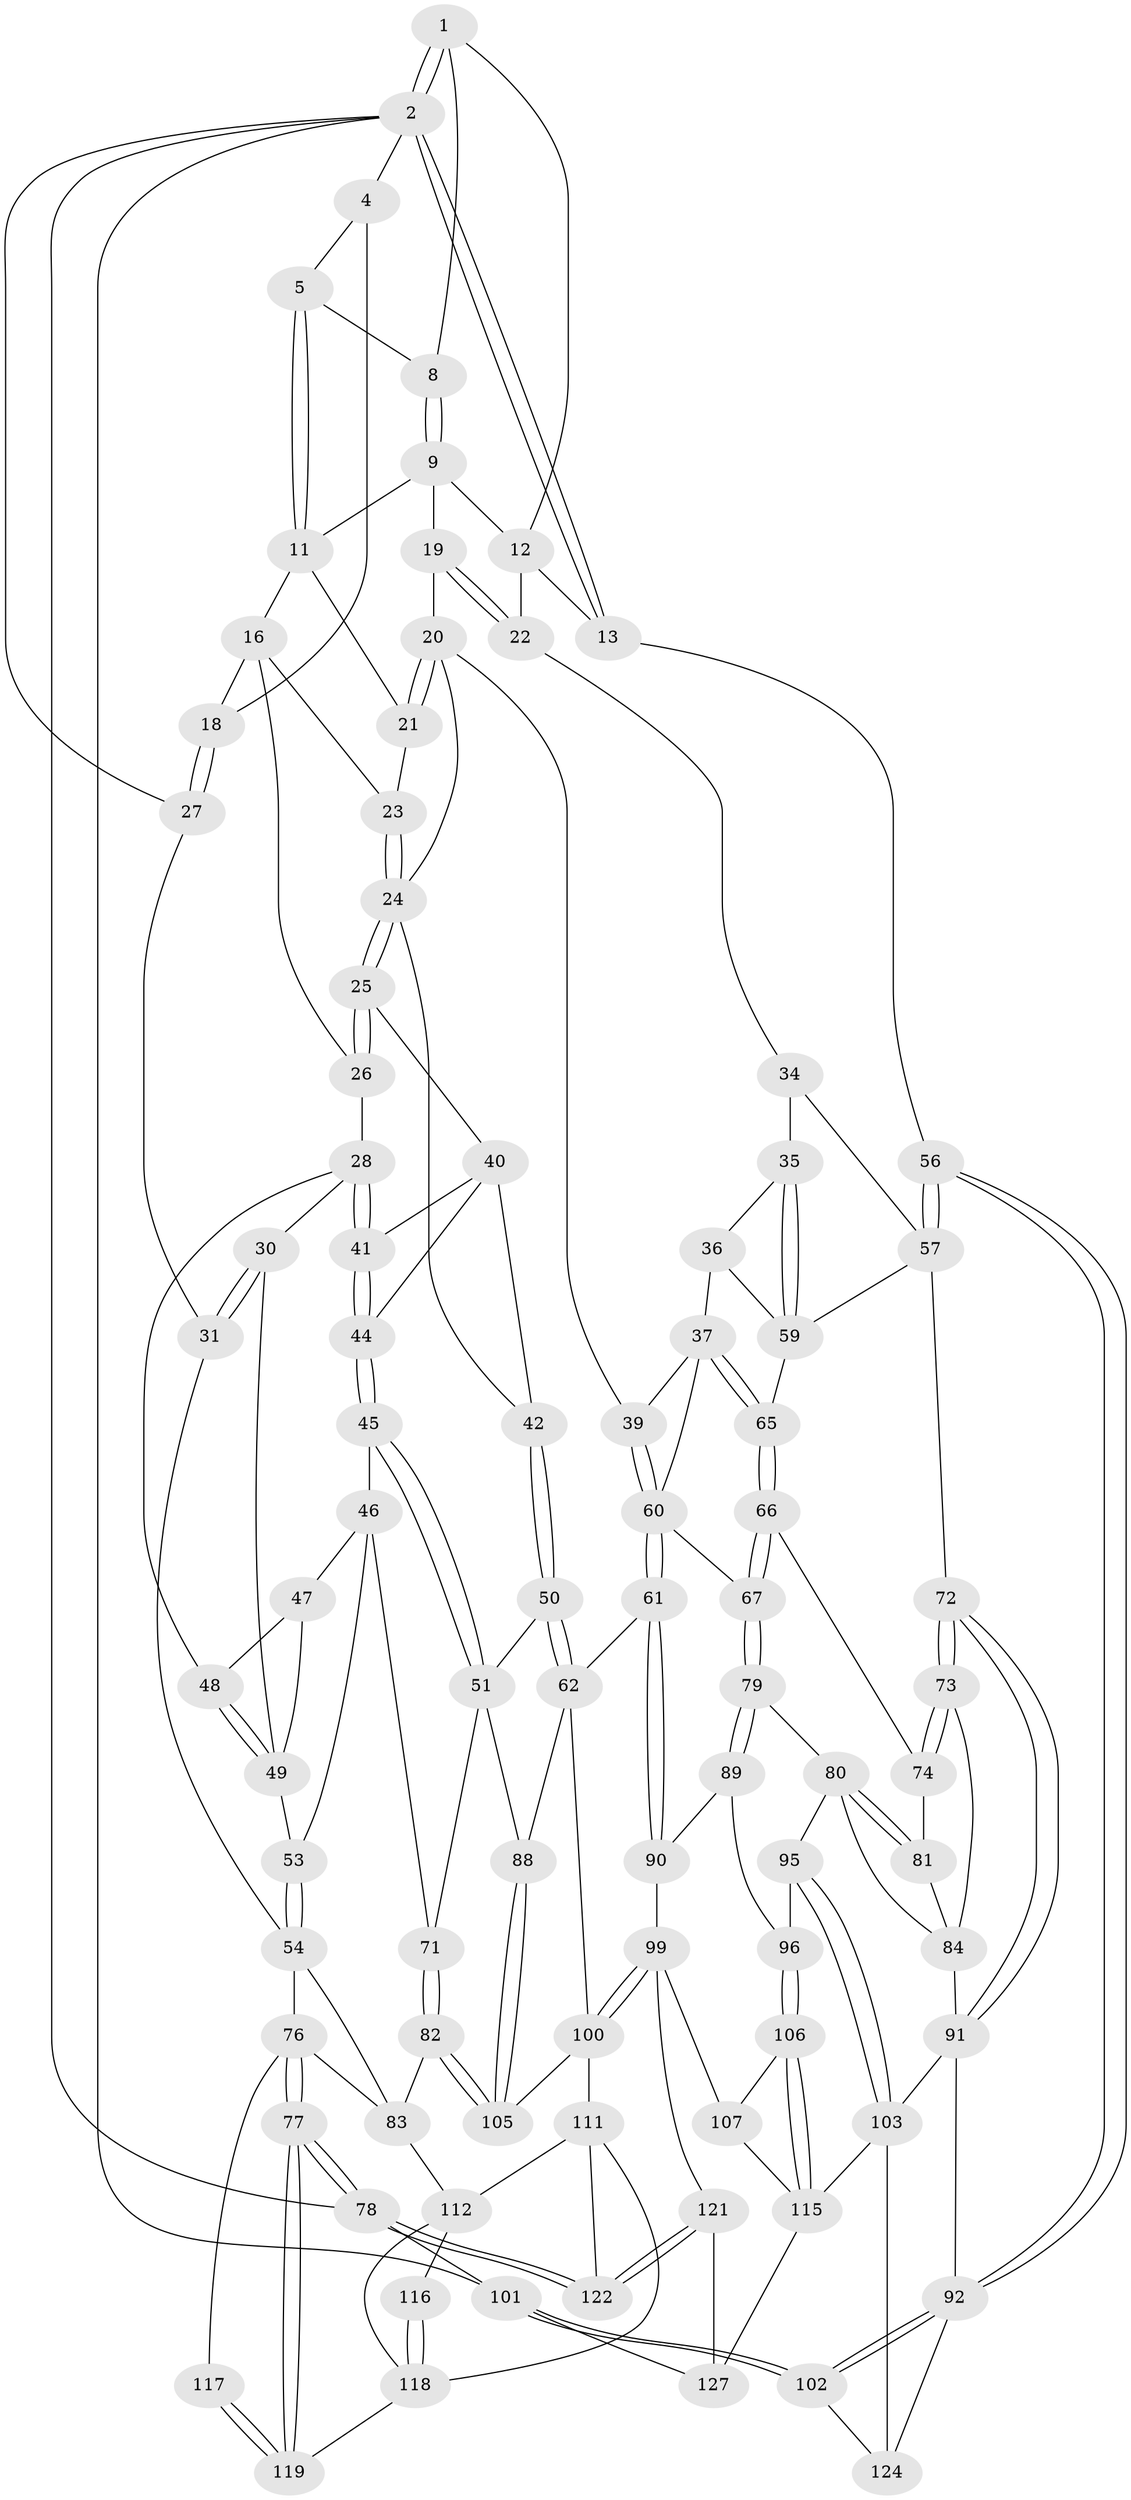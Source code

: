 // original degree distribution, {3: 0.03125, 6: 0.21875, 4: 0.203125, 5: 0.546875}
// Generated by graph-tools (version 1.1) at 2025/11/02/27/25 16:11:59]
// undirected, 89 vertices, 200 edges
graph export_dot {
graph [start="1"]
  node [color=gray90,style=filled];
  1 [pos="+1+0",super="+7"];
  2 [pos="+1+0",super="+3"];
  4 [pos="+0.21002515628998372+0"];
  5 [pos="+0.5367706877192115+0",super="+6"];
  8 [pos="+0.7925074440875874+0"];
  9 [pos="+0.7788781560552595+0.13726470235849433",super="+10"];
  11 [pos="+0.5676751710315362+0.0781797920838819",super="+15"];
  12 [pos="+0.928687423989237+0.10748253412911289",super="+14"];
  13 [pos="+1+0.22958496302494732"];
  16 [pos="+0.3091658291584912+0.16153196981173548",super="+17"];
  18 [pos="+0.2256801796932327+0.10790799039486854"];
  19 [pos="+0.7610957779055504+0.20072543033135357"];
  20 [pos="+0.536184502543814+0.25983305925469885",super="+32"];
  21 [pos="+0.5307049680412764+0.2444804082292763"];
  22 [pos="+0.7883996999309925+0.2814967455174806"];
  23 [pos="+0.3877261961155589+0.2119336394394208"];
  24 [pos="+0.41692375859470726+0.3311365276006007",super="+33"];
  25 [pos="+0.4072507935501306+0.3298700617527081"];
  26 [pos="+0.22755858820888542+0.16987159984645436"];
  27 [pos="+0+0.20023394909105152"];
  28 [pos="+0.2234813861234942+0.18055680308878777",super="+29"];
  30 [pos="+0+0.28656181541729386"];
  31 [pos="+0+0.26498774325529284"];
  34 [pos="+0.7804121521995822+0.3092990274745156"];
  35 [pos="+0.7549800542804185+0.3528210801435408"];
  36 [pos="+0.7354170422519931+0.37646193319276133"];
  37 [pos="+0.7163889716225023+0.38810660252493334",super="+38"];
  39 [pos="+0.5626429968642184+0.37500609903194904"];
  40 [pos="+0.3384656129887818+0.3394566711822096",super="+43"];
  41 [pos="+0.2905643331959932+0.31643320047411755"];
  42 [pos="+0.38129980737320934+0.45177760593096716"];
  44 [pos="+0.28558368306797566+0.3593306962433143"];
  45 [pos="+0.2680133400473781+0.45429421256011315"];
  46 [pos="+0.24822581124127607+0.45011415194258153",super="+69"];
  47 [pos="+0.16912500162836525+0.36380556597640157"];
  48 [pos="+0.16037831194046673+0.3073046149509854"];
  49 [pos="+0.052955565049123215+0.3877348612496193",super="+52"];
  50 [pos="+0.3552919140141619+0.4920655393598313"];
  51 [pos="+0.32130624561091753+0.4993839949361046",super="+70"];
  53 [pos="+0.07838727909573774+0.4959064393123157"];
  54 [pos="+0+0.5875179901409899",super="+55"];
  56 [pos="+1+0.4024984538408047"];
  57 [pos="+1+0.43360721474679537",super="+58"];
  59 [pos="+0.9394833709644563+0.4637171231451232",super="+64"];
  60 [pos="+0.5283728899171557+0.5511865032954257",super="+63"];
  61 [pos="+0.5114773141240695+0.5824705443681892"];
  62 [pos="+0.48665848525056954+0.5881119547169266",super="+87"];
  65 [pos="+0.7143915945852186+0.5121159691507802",super="+68"];
  66 [pos="+0.712578108177718+0.5333379599753789",super="+75"];
  67 [pos="+0.7103082679779487+0.5461906769040579"];
  71 [pos="+0.24155888716816354+0.6442846884905984"];
  72 [pos="+0.9077796776800564+0.6112345786812892"];
  73 [pos="+0.8931285437543486+0.5859707697007497"];
  74 [pos="+0.8633604662694436+0.5320122534400765"];
  76 [pos="+0+0.7687651226034091",super="+110"];
  77 [pos="+0+1"];
  78 [pos="+0+1"];
  79 [pos="+0.7176050499551808+0.5954037018919881"];
  80 [pos="+0.7272645253746123+0.6028029968123269",super="+86"];
  81 [pos="+0.8010403525866986+0.5742747684293181"];
  82 [pos="+0.19111036413685586+0.7103798630919136"];
  83 [pos="+0.18513281976663548+0.7173533979397556",super="+109"];
  84 [pos="+0.8250095111094947+0.5968972761005382",super="+85"];
  88 [pos="+0.3210610743349626+0.6630219326378456"];
  89 [pos="+0.6152527119026798+0.6395600324873599",super="+97"];
  90 [pos="+0.5767756486898235+0.6335576645808815",super="+98"];
  91 [pos="+0.909258031264497+0.6350633910346827",super="+94"];
  92 [pos="+1+0.7484115304450114",super="+93"];
  95 [pos="+0.7626471892681015+0.7662770976876534"];
  96 [pos="+0.7093783553668381+0.765391689307135"];
  99 [pos="+0.5099206107124701+0.832172981333828",super="+108"];
  100 [pos="+0.44011074725229815+0.7897644721683271",super="+104"];
  101 [pos="+1+1",super="+126"];
  102 [pos="+1+0.8790823259927134",super="+125"];
  103 [pos="+0.8031867117327043+0.8170099218590057",super="+114"];
  105 [pos="+0.4181140077196613+0.7781587107340068"];
  106 [pos="+0.6175223948284664+0.8870770754301461"];
  107 [pos="+0.6086656002923464+0.8894416111110761"];
  111 [pos="+0.35562797101816557+0.829041155285463",super="+123"];
  112 [pos="+0.20700969912865422+0.7878167619067279",super="+113"];
  115 [pos="+0.7495322239891786+0.8921742034164782",super="+128"];
  116 [pos="+0.12027308073148742+0.8223595807281385"];
  117 [pos="+0.06959245327801891+0.8403797435709551"];
  118 [pos="+0.11550321798972142+0.9376825802880663",super="+120"];
  119 [pos="+0.05995106418637635+0.9112869958206846"];
  121 [pos="+0.4298772775668695+1"];
  122 [pos="+0.2807692773646144+1"];
  124 [pos="+0.866870272540466+0.86765372457748"];
  127 [pos="+0.7484839483980341+1"];
  1 -- 2;
  1 -- 2;
  1 -- 8;
  1 -- 12;
  2 -- 13;
  2 -- 13;
  2 -- 101;
  2 -- 27;
  2 -- 4;
  2 -- 78;
  4 -- 5;
  4 -- 18;
  5 -- 11;
  5 -- 11;
  5 -- 8;
  8 -- 9;
  8 -- 9;
  9 -- 12;
  9 -- 11;
  9 -- 19;
  11 -- 16;
  11 -- 21;
  12 -- 13;
  12 -- 22;
  13 -- 56;
  16 -- 23;
  16 -- 18;
  16 -- 26;
  18 -- 27;
  18 -- 27;
  19 -- 20;
  19 -- 22;
  19 -- 22;
  20 -- 21;
  20 -- 21;
  20 -- 39;
  20 -- 24;
  21 -- 23;
  22 -- 34;
  23 -- 24;
  23 -- 24;
  24 -- 25;
  24 -- 25;
  24 -- 42;
  25 -- 26;
  25 -- 26;
  25 -- 40;
  26 -- 28;
  27 -- 31;
  28 -- 41;
  28 -- 41;
  28 -- 48;
  28 -- 30;
  30 -- 31;
  30 -- 31;
  30 -- 49;
  31 -- 54;
  34 -- 35;
  34 -- 57;
  35 -- 36;
  35 -- 59;
  35 -- 59;
  36 -- 37;
  36 -- 59;
  37 -- 65;
  37 -- 65;
  37 -- 60;
  37 -- 39;
  39 -- 60;
  39 -- 60;
  40 -- 41;
  40 -- 42;
  40 -- 44;
  41 -- 44;
  41 -- 44;
  42 -- 50;
  42 -- 50;
  44 -- 45;
  44 -- 45;
  45 -- 46;
  45 -- 51;
  45 -- 51;
  46 -- 47;
  46 -- 53;
  46 -- 71;
  47 -- 48;
  47 -- 49;
  48 -- 49;
  48 -- 49;
  49 -- 53;
  50 -- 51;
  50 -- 62;
  50 -- 62;
  51 -- 88;
  51 -- 71;
  53 -- 54;
  53 -- 54;
  54 -- 83;
  54 -- 76;
  56 -- 57;
  56 -- 57;
  56 -- 92;
  56 -- 92;
  57 -- 72;
  57 -- 59;
  59 -- 65;
  60 -- 61;
  60 -- 61;
  60 -- 67;
  61 -- 62;
  61 -- 90;
  61 -- 90;
  62 -- 88;
  62 -- 100;
  65 -- 66 [weight=2];
  65 -- 66;
  66 -- 67;
  66 -- 67;
  66 -- 74;
  67 -- 79;
  67 -- 79;
  71 -- 82;
  71 -- 82;
  72 -- 73;
  72 -- 73;
  72 -- 91;
  72 -- 91;
  73 -- 74;
  73 -- 74;
  73 -- 84;
  74 -- 81;
  76 -- 77;
  76 -- 77;
  76 -- 117;
  76 -- 83;
  77 -- 78;
  77 -- 78;
  77 -- 119;
  77 -- 119;
  78 -- 122;
  78 -- 122;
  78 -- 101;
  79 -- 80;
  79 -- 89;
  79 -- 89;
  80 -- 81;
  80 -- 81;
  80 -- 95;
  80 -- 84;
  81 -- 84;
  82 -- 83;
  82 -- 105;
  82 -- 105;
  83 -- 112;
  84 -- 91;
  88 -- 105;
  88 -- 105;
  89 -- 90 [weight=2];
  89 -- 96;
  90 -- 99;
  91 -- 103;
  91 -- 92;
  92 -- 102;
  92 -- 102;
  92 -- 124;
  95 -- 96;
  95 -- 103;
  95 -- 103;
  96 -- 106;
  96 -- 106;
  99 -- 100;
  99 -- 100;
  99 -- 107;
  99 -- 121;
  100 -- 105;
  100 -- 111;
  101 -- 102 [weight=2];
  101 -- 102;
  101 -- 127;
  102 -- 124;
  103 -- 115;
  103 -- 124;
  106 -- 107;
  106 -- 115;
  106 -- 115;
  107 -- 115;
  111 -- 112;
  111 -- 122;
  111 -- 118;
  112 -- 118;
  112 -- 116;
  115 -- 127;
  116 -- 118;
  116 -- 118;
  117 -- 119;
  117 -- 119;
  118 -- 119;
  121 -- 122;
  121 -- 122;
  121 -- 127;
}
